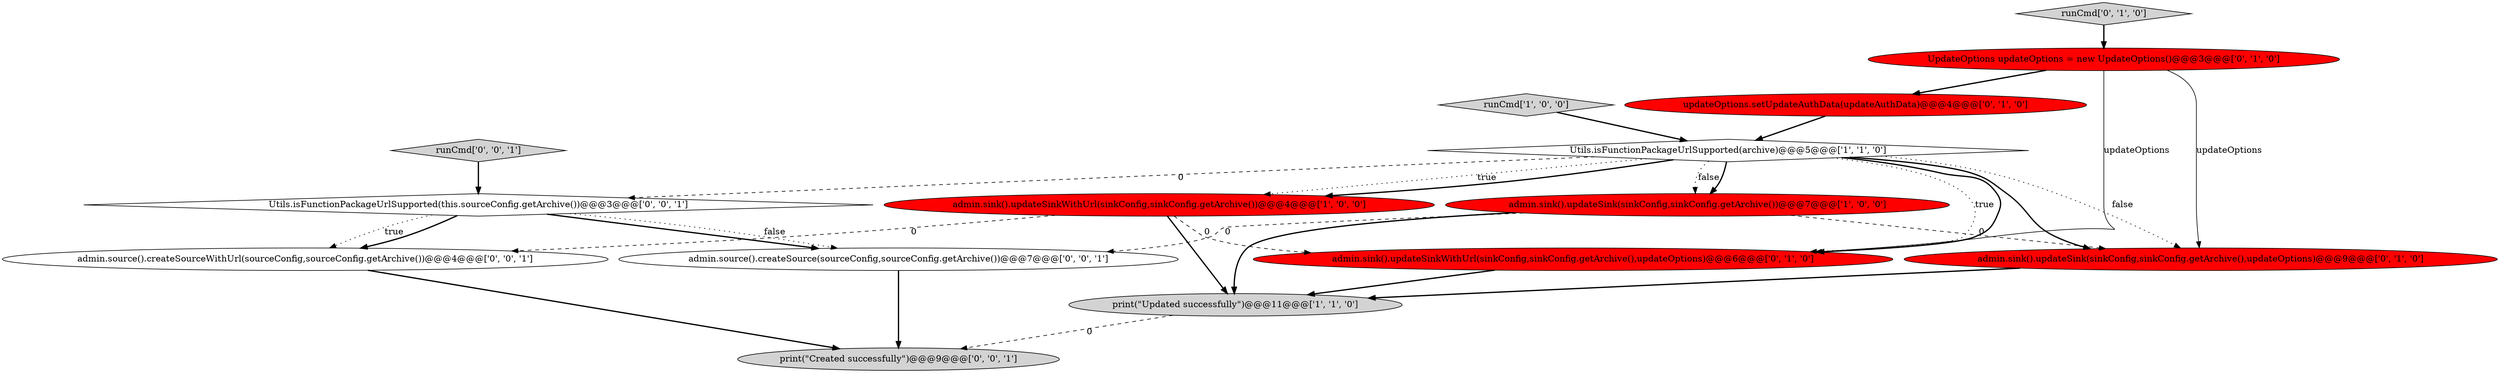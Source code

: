digraph {
14 [style = filled, label = "runCmd['0', '0', '1']", fillcolor = lightgray, shape = diamond image = "AAA0AAABBB3BBB"];
5 [style = filled, label = "updateOptions.setUpdateAuthData(updateAuthData)@@@4@@@['0', '1', '0']", fillcolor = red, shape = ellipse image = "AAA1AAABBB2BBB"];
7 [style = filled, label = "UpdateOptions updateOptions = new UpdateOptions()@@@3@@@['0', '1', '0']", fillcolor = red, shape = ellipse image = "AAA1AAABBB2BBB"];
4 [style = filled, label = "print(\"Updated successfully\")@@@11@@@['1', '1', '0']", fillcolor = lightgray, shape = ellipse image = "AAA0AAABBB1BBB"];
9 [style = filled, label = "runCmd['0', '1', '0']", fillcolor = lightgray, shape = diamond image = "AAA0AAABBB2BBB"];
11 [style = filled, label = "admin.source().createSourceWithUrl(sourceConfig,sourceConfig.getArchive())@@@4@@@['0', '0', '1']", fillcolor = white, shape = ellipse image = "AAA0AAABBB3BBB"];
12 [style = filled, label = "print(\"Created successfully\")@@@9@@@['0', '0', '1']", fillcolor = lightgray, shape = ellipse image = "AAA0AAABBB3BBB"];
2 [style = filled, label = "Utils.isFunctionPackageUrlSupported(archive)@@@5@@@['1', '1', '0']", fillcolor = white, shape = diamond image = "AAA0AAABBB1BBB"];
13 [style = filled, label = "admin.source().createSource(sourceConfig,sourceConfig.getArchive())@@@7@@@['0', '0', '1']", fillcolor = white, shape = ellipse image = "AAA0AAABBB3BBB"];
0 [style = filled, label = "admin.sink().updateSinkWithUrl(sinkConfig,sinkConfig.getArchive())@@@4@@@['1', '0', '0']", fillcolor = red, shape = ellipse image = "AAA1AAABBB1BBB"];
1 [style = filled, label = "admin.sink().updateSink(sinkConfig,sinkConfig.getArchive())@@@7@@@['1', '0', '0']", fillcolor = red, shape = ellipse image = "AAA1AAABBB1BBB"];
8 [style = filled, label = "admin.sink().updateSinkWithUrl(sinkConfig,sinkConfig.getArchive(),updateOptions)@@@6@@@['0', '1', '0']", fillcolor = red, shape = ellipse image = "AAA1AAABBB2BBB"];
10 [style = filled, label = "Utils.isFunctionPackageUrlSupported(this.sourceConfig.getArchive())@@@3@@@['0', '0', '1']", fillcolor = white, shape = diamond image = "AAA0AAABBB3BBB"];
6 [style = filled, label = "admin.sink().updateSink(sinkConfig,sinkConfig.getArchive(),updateOptions)@@@9@@@['0', '1', '0']", fillcolor = red, shape = ellipse image = "AAA1AAABBB2BBB"];
3 [style = filled, label = "runCmd['1', '0', '0']", fillcolor = lightgray, shape = diamond image = "AAA0AAABBB1BBB"];
1->4 [style = bold, label=""];
2->0 [style = dotted, label="true"];
2->1 [style = dotted, label="false"];
2->6 [style = bold, label=""];
2->1 [style = bold, label=""];
14->10 [style = bold, label=""];
11->12 [style = bold, label=""];
0->11 [style = dashed, label="0"];
7->6 [style = solid, label="updateOptions"];
9->7 [style = bold, label=""];
2->10 [style = dashed, label="0"];
4->12 [style = dashed, label="0"];
1->13 [style = dashed, label="0"];
6->4 [style = bold, label=""];
5->2 [style = bold, label=""];
7->5 [style = bold, label=""];
2->0 [style = bold, label=""];
13->12 [style = bold, label=""];
7->8 [style = solid, label="updateOptions"];
3->2 [style = bold, label=""];
10->13 [style = bold, label=""];
10->11 [style = dotted, label="true"];
0->4 [style = bold, label=""];
1->6 [style = dashed, label="0"];
10->13 [style = dotted, label="false"];
2->6 [style = dotted, label="false"];
0->8 [style = dashed, label="0"];
8->4 [style = bold, label=""];
2->8 [style = dotted, label="true"];
2->8 [style = bold, label=""];
10->11 [style = bold, label=""];
}
